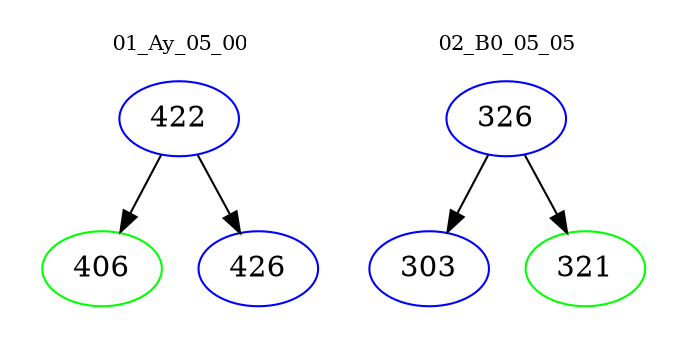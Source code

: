 digraph{
subgraph cluster_0 {
color = white
label = "01_Ay_05_00";
fontsize=10;
T0_422 [label="422", color="blue"]
T0_422 -> T0_406 [color="black"]
T0_406 [label="406", color="green"]
T0_422 -> T0_426 [color="black"]
T0_426 [label="426", color="blue"]
}
subgraph cluster_1 {
color = white
label = "02_B0_05_05";
fontsize=10;
T1_326 [label="326", color="blue"]
T1_326 -> T1_303 [color="black"]
T1_303 [label="303", color="blue"]
T1_326 -> T1_321 [color="black"]
T1_321 [label="321", color="green"]
}
}
